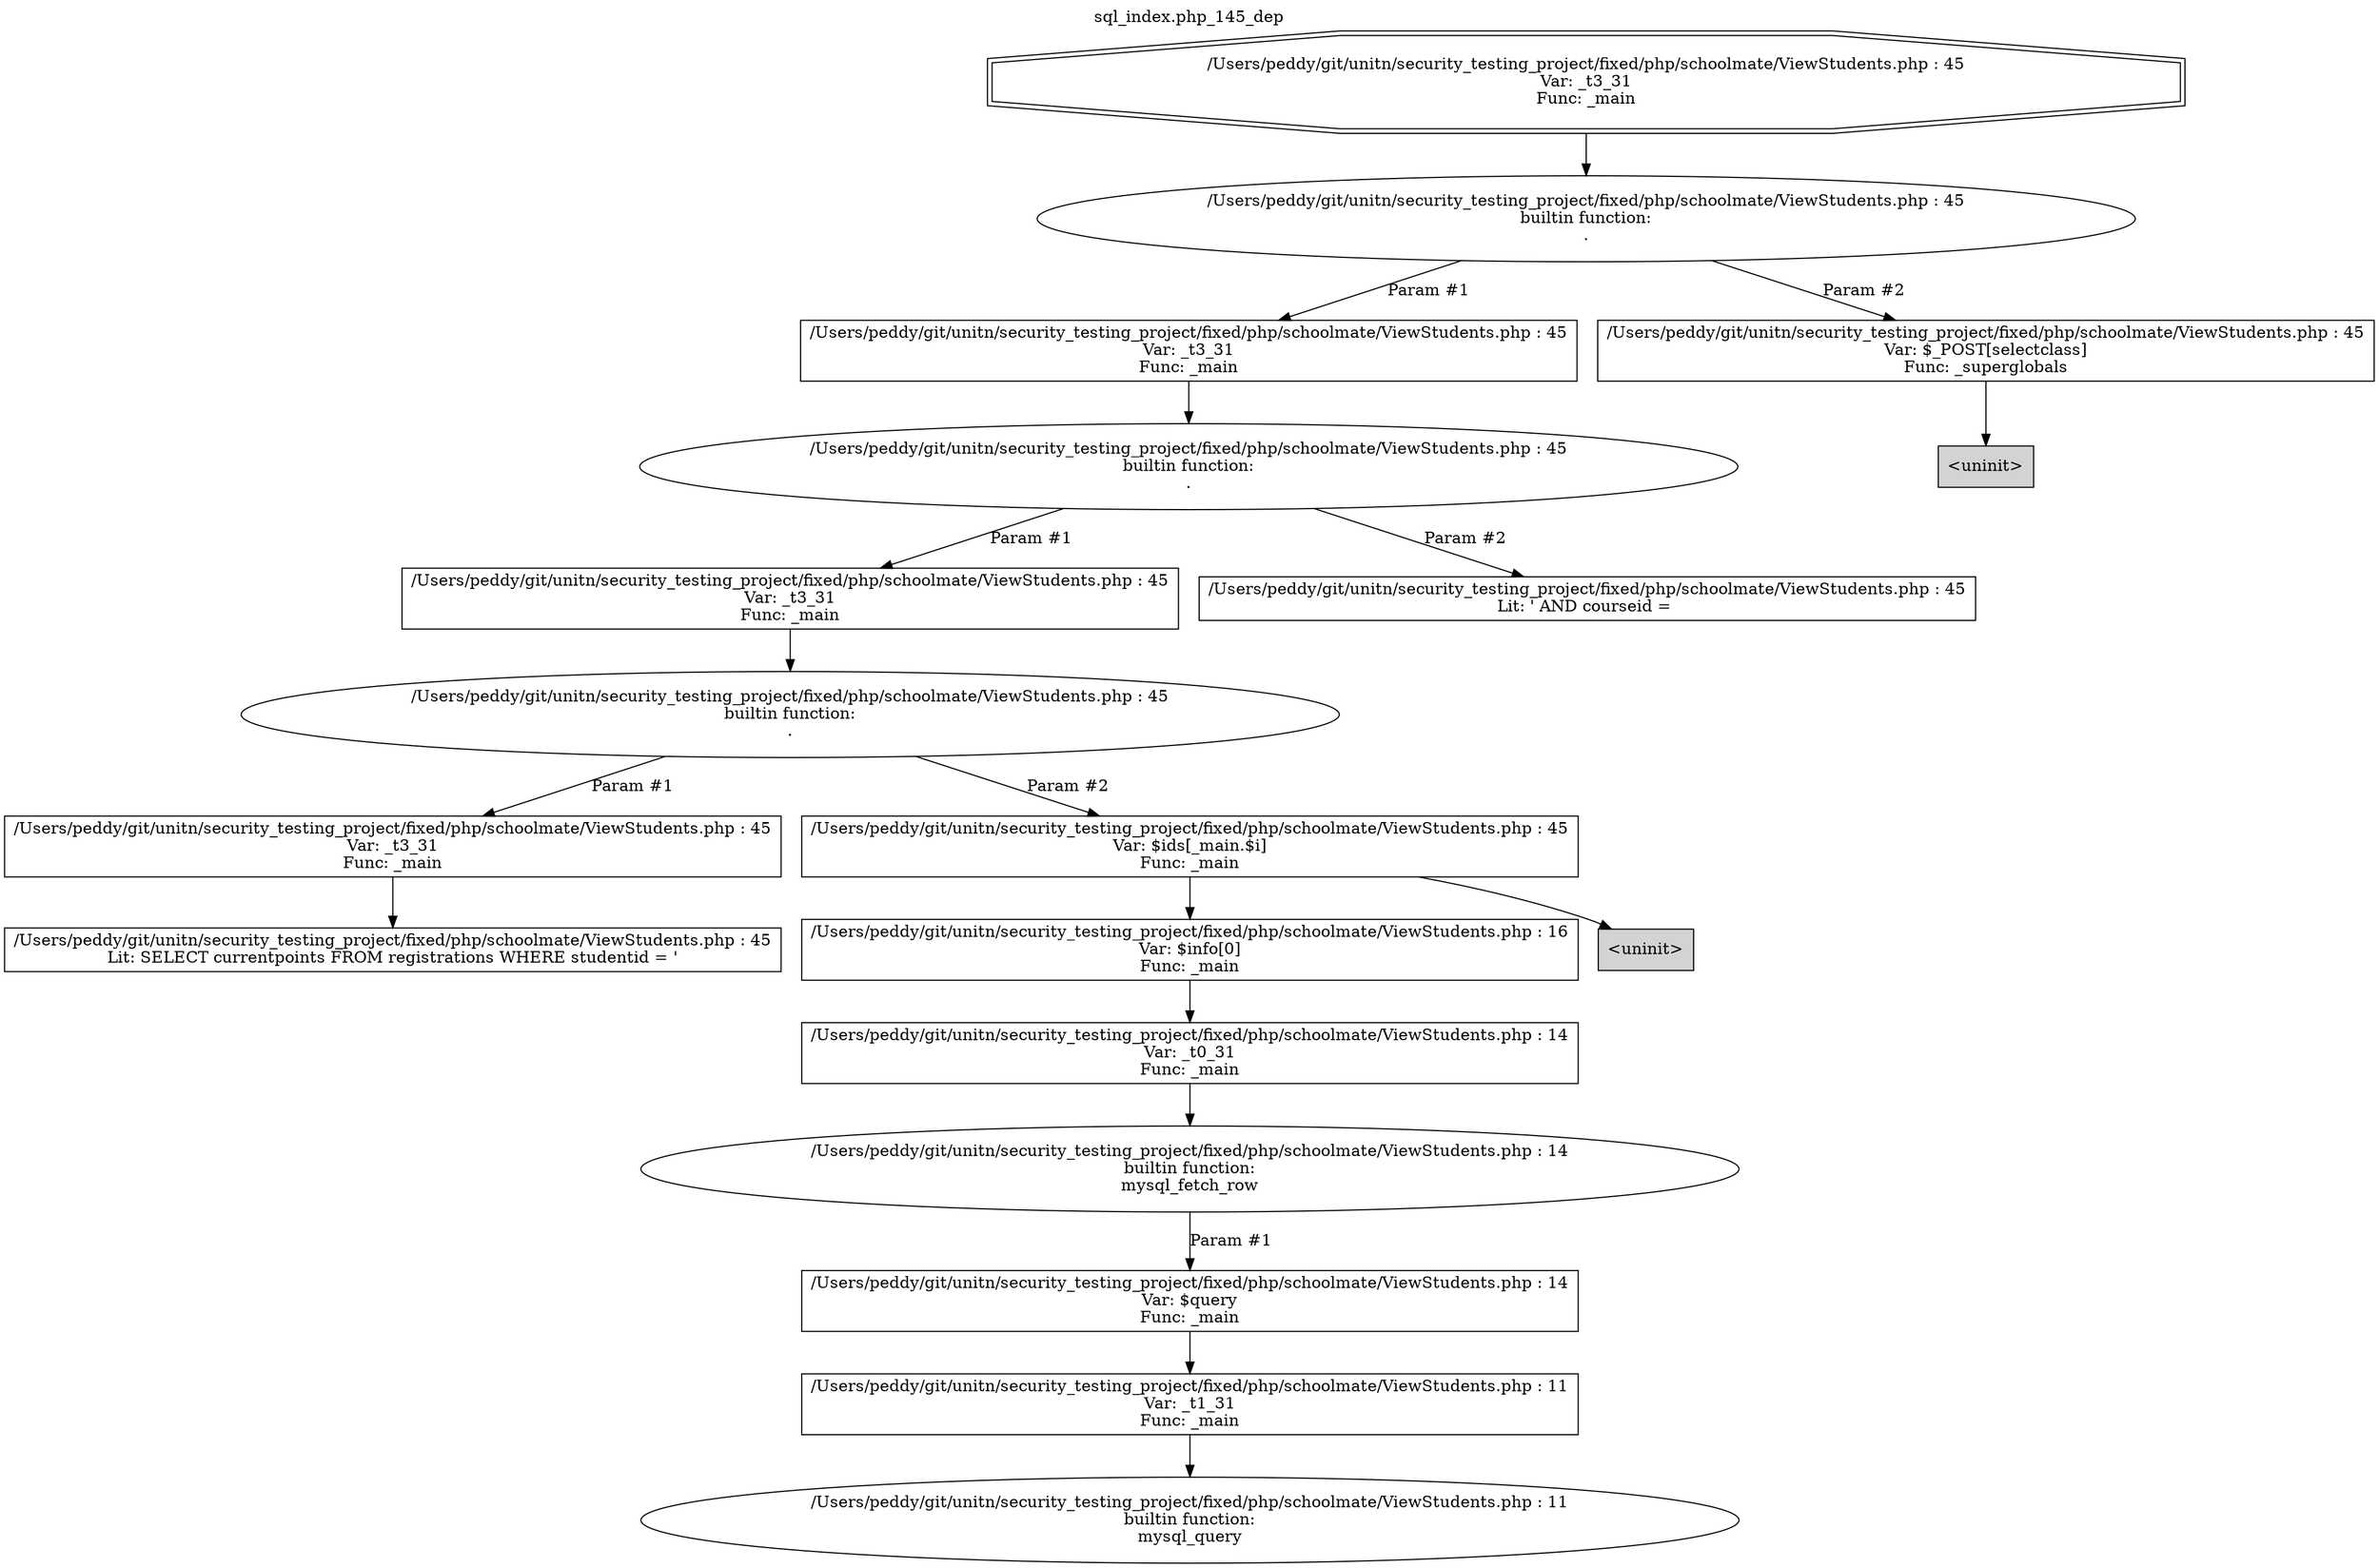 digraph cfg {
  label="sql_index.php_145_dep";
  labelloc=t;
  n1 [shape=doubleoctagon, label="/Users/peddy/git/unitn/security_testing_project/fixed/php/schoolmate/ViewStudents.php : 45\nVar: _t3_31\nFunc: _main\n"];
  n2 [shape=ellipse, label="/Users/peddy/git/unitn/security_testing_project/fixed/php/schoolmate/ViewStudents.php : 45\nbuiltin function:\n.\n"];
  n3 [shape=box, label="/Users/peddy/git/unitn/security_testing_project/fixed/php/schoolmate/ViewStudents.php : 45\nVar: _t3_31\nFunc: _main\n"];
  n4 [shape=ellipse, label="/Users/peddy/git/unitn/security_testing_project/fixed/php/schoolmate/ViewStudents.php : 45\nbuiltin function:\n.\n"];
  n5 [shape=box, label="/Users/peddy/git/unitn/security_testing_project/fixed/php/schoolmate/ViewStudents.php : 45\nVar: _t3_31\nFunc: _main\n"];
  n6 [shape=ellipse, label="/Users/peddy/git/unitn/security_testing_project/fixed/php/schoolmate/ViewStudents.php : 45\nbuiltin function:\n.\n"];
  n7 [shape=box, label="/Users/peddy/git/unitn/security_testing_project/fixed/php/schoolmate/ViewStudents.php : 45\nVar: _t3_31\nFunc: _main\n"];
  n8 [shape=box, label="/Users/peddy/git/unitn/security_testing_project/fixed/php/schoolmate/ViewStudents.php : 45\nLit: SELECT currentpoints FROM registrations WHERE studentid = '\n"];
  n9 [shape=box, label="/Users/peddy/git/unitn/security_testing_project/fixed/php/schoolmate/ViewStudents.php : 45\nVar: $ids[_main.$i]\nFunc: _main\n"];
  n10 [shape=box, label="/Users/peddy/git/unitn/security_testing_project/fixed/php/schoolmate/ViewStudents.php : 16\nVar: $info[0]\nFunc: _main\n"];
  n11 [shape=box, label="/Users/peddy/git/unitn/security_testing_project/fixed/php/schoolmate/ViewStudents.php : 14\nVar: _t0_31\nFunc: _main\n"];
  n12 [shape=ellipse, label="/Users/peddy/git/unitn/security_testing_project/fixed/php/schoolmate/ViewStudents.php : 14\nbuiltin function:\nmysql_fetch_row\n"];
  n13 [shape=box, label="/Users/peddy/git/unitn/security_testing_project/fixed/php/schoolmate/ViewStudents.php : 14\nVar: $query\nFunc: _main\n"];
  n14 [shape=box, label="/Users/peddy/git/unitn/security_testing_project/fixed/php/schoolmate/ViewStudents.php : 11\nVar: _t1_31\nFunc: _main\n"];
  n15 [shape=ellipse, label="/Users/peddy/git/unitn/security_testing_project/fixed/php/schoolmate/ViewStudents.php : 11\nbuiltin function:\nmysql_query\n"];
  n16 [shape=box, label="<uninit>",style=filled];
  n17 [shape=box, label="/Users/peddy/git/unitn/security_testing_project/fixed/php/schoolmate/ViewStudents.php : 45\nLit: ' AND courseid = \n"];
  n18 [shape=box, label="/Users/peddy/git/unitn/security_testing_project/fixed/php/schoolmate/ViewStudents.php : 45\nVar: $_POST[selectclass]\nFunc: _superglobals\n"];
  n19 [shape=box, label="<uninit>",style=filled];
  n1 -> n2;
  n3 -> n4;
  n5 -> n6;
  n7 -> n8;
  n6 -> n7[label="Param #1"];
  n6 -> n9[label="Param #2"];
  n11 -> n12;
  n14 -> n15;
  n13 -> n14;
  n12 -> n13[label="Param #1"];
  n10 -> n11;
  n9 -> n10;
  n9 -> n16;
  n4 -> n5[label="Param #1"];
  n4 -> n17[label="Param #2"];
  n2 -> n3[label="Param #1"];
  n2 -> n18[label="Param #2"];
  n18 -> n19;
}
